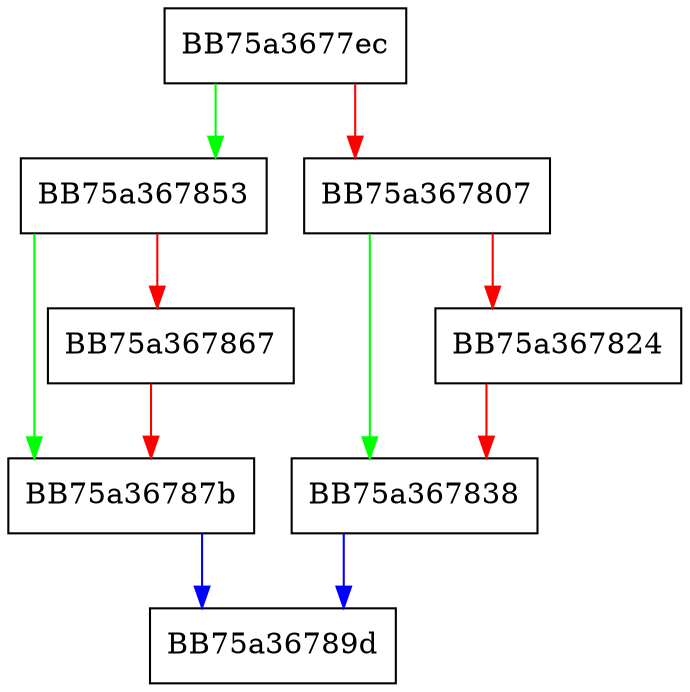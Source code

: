 digraph fill_threat_data {
  node [shape="box"];
  graph [splines=ortho];
  BB75a3677ec -> BB75a367853 [color="green"];
  BB75a3677ec -> BB75a367807 [color="red"];
  BB75a367807 -> BB75a367838 [color="green"];
  BB75a367807 -> BB75a367824 [color="red"];
  BB75a367824 -> BB75a367838 [color="red"];
  BB75a367838 -> BB75a36789d [color="blue"];
  BB75a367853 -> BB75a36787b [color="green"];
  BB75a367853 -> BB75a367867 [color="red"];
  BB75a367867 -> BB75a36787b [color="red"];
  BB75a36787b -> BB75a36789d [color="blue"];
}